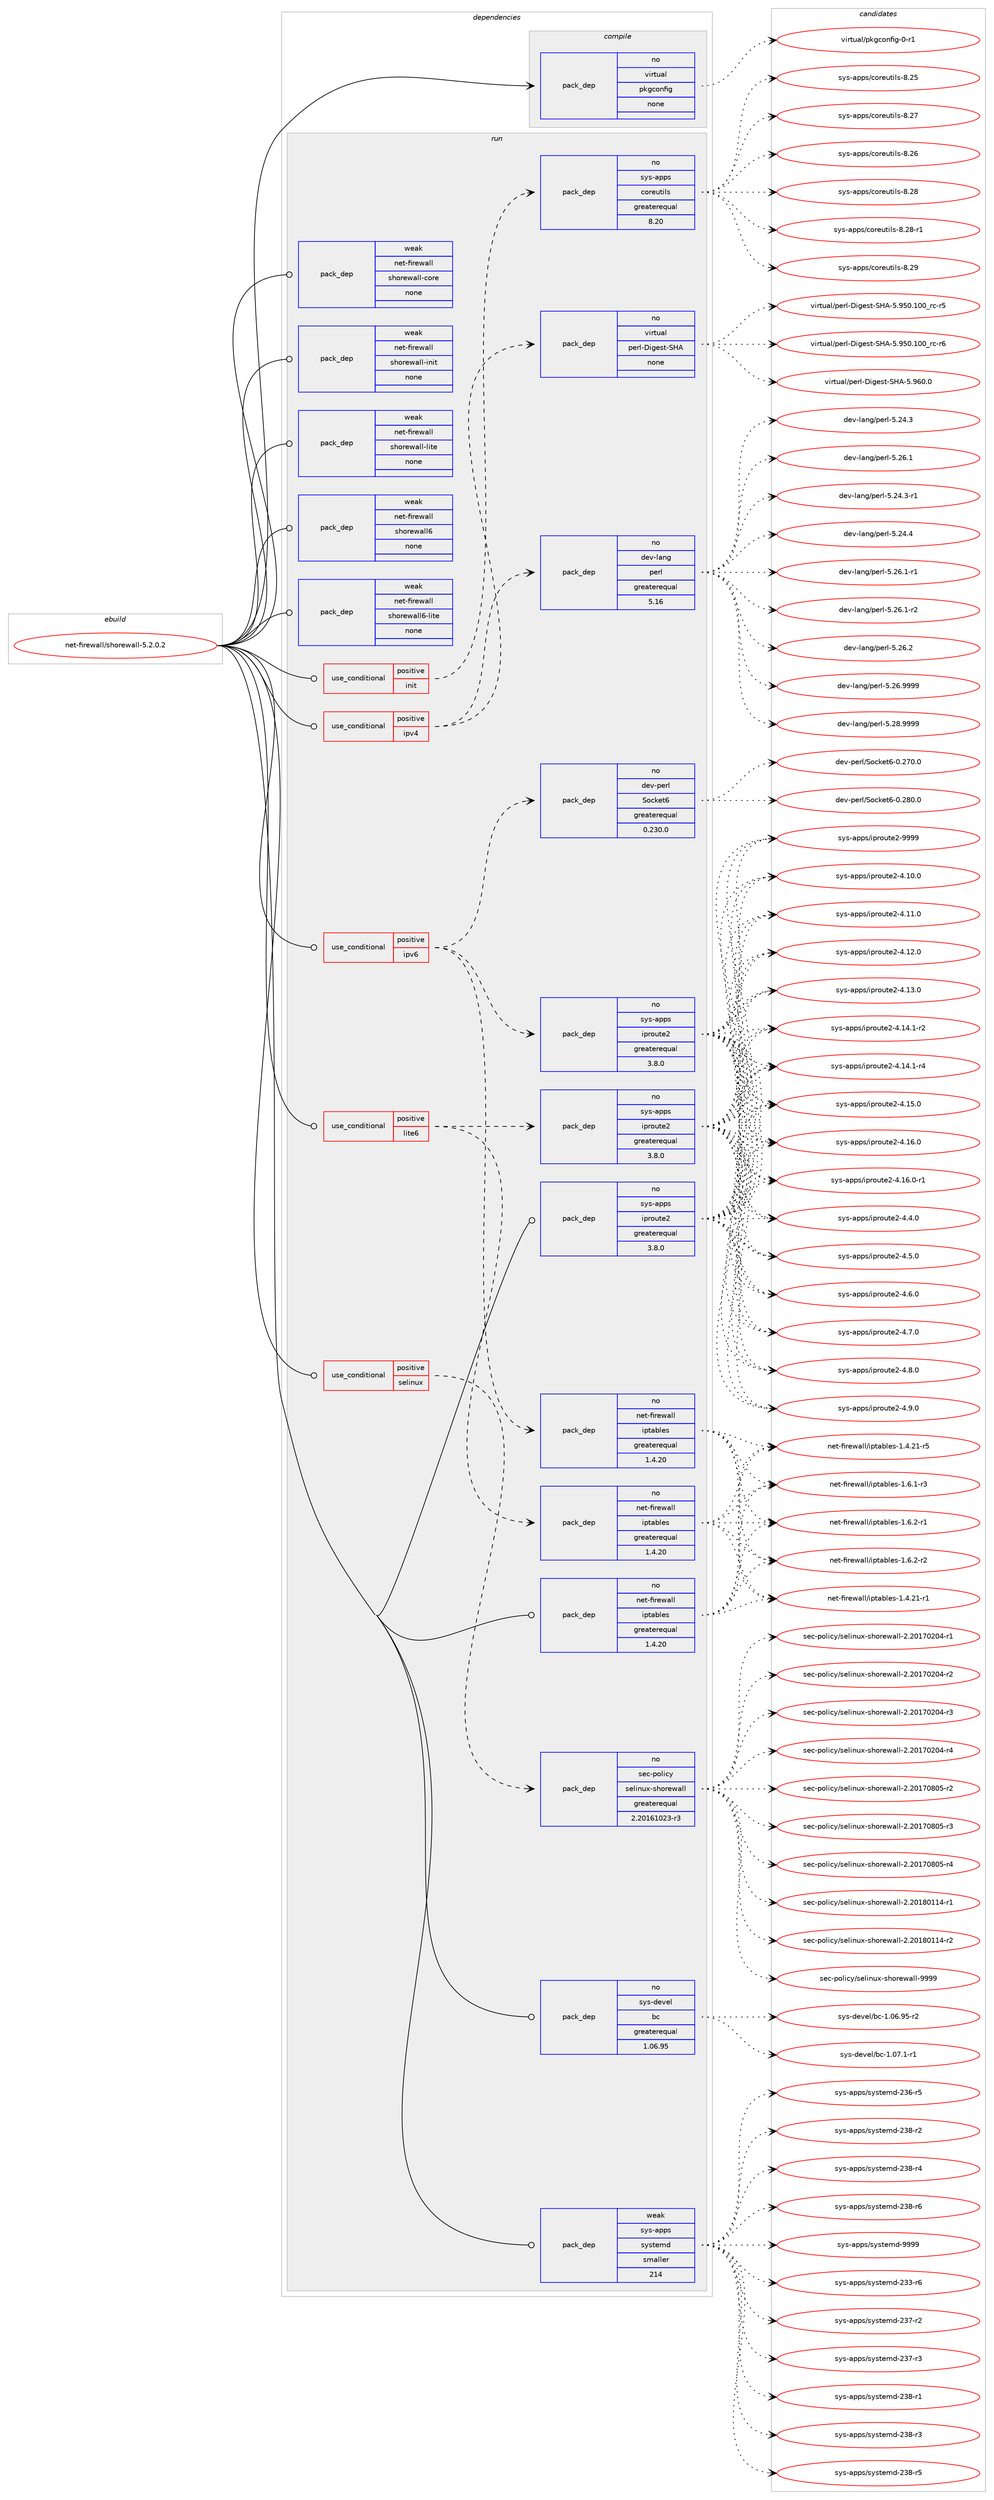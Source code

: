 digraph prolog {

# *************
# Graph options
# *************

newrank=true;
concentrate=true;
compound=true;
graph [rankdir=LR,fontname=Helvetica,fontsize=10,ranksep=1.5];#, ranksep=2.5, nodesep=0.2];
edge  [arrowhead=vee];
node  [fontname=Helvetica,fontsize=10];

# **********
# The ebuild
# **********

subgraph cluster_leftcol {
color=gray;
rank=same;
label=<<i>ebuild</i>>;
id [label="net-firewall/shorewall-5.2.0.2", color=red, width=4, href="../net-firewall/shorewall-5.2.0.2.svg"];
}

# ****************
# The dependencies
# ****************

subgraph cluster_midcol {
color=gray;
label=<<i>dependencies</i>>;
subgraph cluster_compile {
fillcolor="#eeeeee";
style=filled;
label=<<i>compile</i>>;
subgraph pack603 {
dependency990 [label=<<TABLE BORDER="0" CELLBORDER="1" CELLSPACING="0" CELLPADDING="4" WIDTH="220"><TR><TD ROWSPAN="6" CELLPADDING="30">pack_dep</TD></TR><TR><TD WIDTH="110">no</TD></TR><TR><TD>virtual</TD></TR><TR><TD>pkgconfig</TD></TR><TR><TD>none</TD></TR><TR><TD></TD></TR></TABLE>>, shape=none, color=blue];
}
id:e -> dependency990:w [weight=20,style="solid",arrowhead="vee"];
}
subgraph cluster_compileandrun {
fillcolor="#eeeeee";
style=filled;
label=<<i>compile and run</i>>;
}
subgraph cluster_run {
fillcolor="#eeeeee";
style=filled;
label=<<i>run</i>>;
subgraph cond377 {
dependency991 [label=<<TABLE BORDER="0" CELLBORDER="1" CELLSPACING="0" CELLPADDING="4"><TR><TD ROWSPAN="3" CELLPADDING="10">use_conditional</TD></TR><TR><TD>positive</TD></TR><TR><TD>init</TD></TR></TABLE>>, shape=none, color=red];
subgraph pack604 {
dependency992 [label=<<TABLE BORDER="0" CELLBORDER="1" CELLSPACING="0" CELLPADDING="4" WIDTH="220"><TR><TD ROWSPAN="6" CELLPADDING="30">pack_dep</TD></TR><TR><TD WIDTH="110">no</TD></TR><TR><TD>sys-apps</TD></TR><TR><TD>coreutils</TD></TR><TR><TD>greaterequal</TD></TR><TR><TD>8.20</TD></TR></TABLE>>, shape=none, color=blue];
}
dependency991:e -> dependency992:w [weight=20,style="dashed",arrowhead="vee"];
}
id:e -> dependency991:w [weight=20,style="solid",arrowhead="odot"];
subgraph cond378 {
dependency993 [label=<<TABLE BORDER="0" CELLBORDER="1" CELLSPACING="0" CELLPADDING="4"><TR><TD ROWSPAN="3" CELLPADDING="10">use_conditional</TD></TR><TR><TD>positive</TD></TR><TR><TD>ipv4</TD></TR></TABLE>>, shape=none, color=red];
subgraph pack605 {
dependency994 [label=<<TABLE BORDER="0" CELLBORDER="1" CELLSPACING="0" CELLPADDING="4" WIDTH="220"><TR><TD ROWSPAN="6" CELLPADDING="30">pack_dep</TD></TR><TR><TD WIDTH="110">no</TD></TR><TR><TD>dev-lang</TD></TR><TR><TD>perl</TD></TR><TR><TD>greaterequal</TD></TR><TR><TD>5.16</TD></TR></TABLE>>, shape=none, color=blue];
}
dependency993:e -> dependency994:w [weight=20,style="dashed",arrowhead="vee"];
subgraph pack606 {
dependency995 [label=<<TABLE BORDER="0" CELLBORDER="1" CELLSPACING="0" CELLPADDING="4" WIDTH="220"><TR><TD ROWSPAN="6" CELLPADDING="30">pack_dep</TD></TR><TR><TD WIDTH="110">no</TD></TR><TR><TD>virtual</TD></TR><TR><TD>perl-Digest-SHA</TD></TR><TR><TD>none</TD></TR><TR><TD></TD></TR></TABLE>>, shape=none, color=blue];
}
dependency993:e -> dependency995:w [weight=20,style="dashed",arrowhead="vee"];
}
id:e -> dependency993:w [weight=20,style="solid",arrowhead="odot"];
subgraph cond379 {
dependency996 [label=<<TABLE BORDER="0" CELLBORDER="1" CELLSPACING="0" CELLPADDING="4"><TR><TD ROWSPAN="3" CELLPADDING="10">use_conditional</TD></TR><TR><TD>positive</TD></TR><TR><TD>ipv6</TD></TR></TABLE>>, shape=none, color=red];
subgraph pack607 {
dependency997 [label=<<TABLE BORDER="0" CELLBORDER="1" CELLSPACING="0" CELLPADDING="4" WIDTH="220"><TR><TD ROWSPAN="6" CELLPADDING="30">pack_dep</TD></TR><TR><TD WIDTH="110">no</TD></TR><TR><TD>dev-perl</TD></TR><TR><TD>Socket6</TD></TR><TR><TD>greaterequal</TD></TR><TR><TD>0.230.0</TD></TR></TABLE>>, shape=none, color=blue];
}
dependency996:e -> dependency997:w [weight=20,style="dashed",arrowhead="vee"];
subgraph pack608 {
dependency998 [label=<<TABLE BORDER="0" CELLBORDER="1" CELLSPACING="0" CELLPADDING="4" WIDTH="220"><TR><TD ROWSPAN="6" CELLPADDING="30">pack_dep</TD></TR><TR><TD WIDTH="110">no</TD></TR><TR><TD>net-firewall</TD></TR><TR><TD>iptables</TD></TR><TR><TD>greaterequal</TD></TR><TR><TD>1.4.20</TD></TR></TABLE>>, shape=none, color=blue];
}
dependency996:e -> dependency998:w [weight=20,style="dashed",arrowhead="vee"];
subgraph pack609 {
dependency999 [label=<<TABLE BORDER="0" CELLBORDER="1" CELLSPACING="0" CELLPADDING="4" WIDTH="220"><TR><TD ROWSPAN="6" CELLPADDING="30">pack_dep</TD></TR><TR><TD WIDTH="110">no</TD></TR><TR><TD>sys-apps</TD></TR><TR><TD>iproute2</TD></TR><TR><TD>greaterequal</TD></TR><TR><TD>3.8.0</TD></TR></TABLE>>, shape=none, color=blue];
}
dependency996:e -> dependency999:w [weight=20,style="dashed",arrowhead="vee"];
}
id:e -> dependency996:w [weight=20,style="solid",arrowhead="odot"];
subgraph cond380 {
dependency1000 [label=<<TABLE BORDER="0" CELLBORDER="1" CELLSPACING="0" CELLPADDING="4"><TR><TD ROWSPAN="3" CELLPADDING="10">use_conditional</TD></TR><TR><TD>positive</TD></TR><TR><TD>lite6</TD></TR></TABLE>>, shape=none, color=red];
subgraph pack610 {
dependency1001 [label=<<TABLE BORDER="0" CELLBORDER="1" CELLSPACING="0" CELLPADDING="4" WIDTH="220"><TR><TD ROWSPAN="6" CELLPADDING="30">pack_dep</TD></TR><TR><TD WIDTH="110">no</TD></TR><TR><TD>net-firewall</TD></TR><TR><TD>iptables</TD></TR><TR><TD>greaterequal</TD></TR><TR><TD>1.4.20</TD></TR></TABLE>>, shape=none, color=blue];
}
dependency1000:e -> dependency1001:w [weight=20,style="dashed",arrowhead="vee"];
subgraph pack611 {
dependency1002 [label=<<TABLE BORDER="0" CELLBORDER="1" CELLSPACING="0" CELLPADDING="4" WIDTH="220"><TR><TD ROWSPAN="6" CELLPADDING="30">pack_dep</TD></TR><TR><TD WIDTH="110">no</TD></TR><TR><TD>sys-apps</TD></TR><TR><TD>iproute2</TD></TR><TR><TD>greaterequal</TD></TR><TR><TD>3.8.0</TD></TR></TABLE>>, shape=none, color=blue];
}
dependency1000:e -> dependency1002:w [weight=20,style="dashed",arrowhead="vee"];
}
id:e -> dependency1000:w [weight=20,style="solid",arrowhead="odot"];
subgraph cond381 {
dependency1003 [label=<<TABLE BORDER="0" CELLBORDER="1" CELLSPACING="0" CELLPADDING="4"><TR><TD ROWSPAN="3" CELLPADDING="10">use_conditional</TD></TR><TR><TD>positive</TD></TR><TR><TD>selinux</TD></TR></TABLE>>, shape=none, color=red];
subgraph pack612 {
dependency1004 [label=<<TABLE BORDER="0" CELLBORDER="1" CELLSPACING="0" CELLPADDING="4" WIDTH="220"><TR><TD ROWSPAN="6" CELLPADDING="30">pack_dep</TD></TR><TR><TD WIDTH="110">no</TD></TR><TR><TD>sec-policy</TD></TR><TR><TD>selinux-shorewall</TD></TR><TR><TD>greaterequal</TD></TR><TR><TD>2.20161023-r3</TD></TR></TABLE>>, shape=none, color=blue];
}
dependency1003:e -> dependency1004:w [weight=20,style="dashed",arrowhead="vee"];
}
id:e -> dependency1003:w [weight=20,style="solid",arrowhead="odot"];
subgraph pack613 {
dependency1005 [label=<<TABLE BORDER="0" CELLBORDER="1" CELLSPACING="0" CELLPADDING="4" WIDTH="220"><TR><TD ROWSPAN="6" CELLPADDING="30">pack_dep</TD></TR><TR><TD WIDTH="110">no</TD></TR><TR><TD>net-firewall</TD></TR><TR><TD>iptables</TD></TR><TR><TD>greaterequal</TD></TR><TR><TD>1.4.20</TD></TR></TABLE>>, shape=none, color=blue];
}
id:e -> dependency1005:w [weight=20,style="solid",arrowhead="odot"];
subgraph pack614 {
dependency1006 [label=<<TABLE BORDER="0" CELLBORDER="1" CELLSPACING="0" CELLPADDING="4" WIDTH="220"><TR><TD ROWSPAN="6" CELLPADDING="30">pack_dep</TD></TR><TR><TD WIDTH="110">no</TD></TR><TR><TD>sys-apps</TD></TR><TR><TD>iproute2</TD></TR><TR><TD>greaterequal</TD></TR><TR><TD>3.8.0</TD></TR></TABLE>>, shape=none, color=blue];
}
id:e -> dependency1006:w [weight=20,style="solid",arrowhead="odot"];
subgraph pack615 {
dependency1007 [label=<<TABLE BORDER="0" CELLBORDER="1" CELLSPACING="0" CELLPADDING="4" WIDTH="220"><TR><TD ROWSPAN="6" CELLPADDING="30">pack_dep</TD></TR><TR><TD WIDTH="110">no</TD></TR><TR><TD>sys-devel</TD></TR><TR><TD>bc</TD></TR><TR><TD>greaterequal</TD></TR><TR><TD>1.06.95</TD></TR></TABLE>>, shape=none, color=blue];
}
id:e -> dependency1007:w [weight=20,style="solid",arrowhead="odot"];
subgraph pack616 {
dependency1008 [label=<<TABLE BORDER="0" CELLBORDER="1" CELLSPACING="0" CELLPADDING="4" WIDTH="220"><TR><TD ROWSPAN="6" CELLPADDING="30">pack_dep</TD></TR><TR><TD WIDTH="110">weak</TD></TR><TR><TD>net-firewall</TD></TR><TR><TD>shorewall-core</TD></TR><TR><TD>none</TD></TR><TR><TD></TD></TR></TABLE>>, shape=none, color=blue];
}
id:e -> dependency1008:w [weight=20,style="solid",arrowhead="odot"];
subgraph pack617 {
dependency1009 [label=<<TABLE BORDER="0" CELLBORDER="1" CELLSPACING="0" CELLPADDING="4" WIDTH="220"><TR><TD ROWSPAN="6" CELLPADDING="30">pack_dep</TD></TR><TR><TD WIDTH="110">weak</TD></TR><TR><TD>net-firewall</TD></TR><TR><TD>shorewall-init</TD></TR><TR><TD>none</TD></TR><TR><TD></TD></TR></TABLE>>, shape=none, color=blue];
}
id:e -> dependency1009:w [weight=20,style="solid",arrowhead="odot"];
subgraph pack618 {
dependency1010 [label=<<TABLE BORDER="0" CELLBORDER="1" CELLSPACING="0" CELLPADDING="4" WIDTH="220"><TR><TD ROWSPAN="6" CELLPADDING="30">pack_dep</TD></TR><TR><TD WIDTH="110">weak</TD></TR><TR><TD>net-firewall</TD></TR><TR><TD>shorewall-lite</TD></TR><TR><TD>none</TD></TR><TR><TD></TD></TR></TABLE>>, shape=none, color=blue];
}
id:e -> dependency1010:w [weight=20,style="solid",arrowhead="odot"];
subgraph pack619 {
dependency1011 [label=<<TABLE BORDER="0" CELLBORDER="1" CELLSPACING="0" CELLPADDING="4" WIDTH="220"><TR><TD ROWSPAN="6" CELLPADDING="30">pack_dep</TD></TR><TR><TD WIDTH="110">weak</TD></TR><TR><TD>net-firewall</TD></TR><TR><TD>shorewall6</TD></TR><TR><TD>none</TD></TR><TR><TD></TD></TR></TABLE>>, shape=none, color=blue];
}
id:e -> dependency1011:w [weight=20,style="solid",arrowhead="odot"];
subgraph pack620 {
dependency1012 [label=<<TABLE BORDER="0" CELLBORDER="1" CELLSPACING="0" CELLPADDING="4" WIDTH="220"><TR><TD ROWSPAN="6" CELLPADDING="30">pack_dep</TD></TR><TR><TD WIDTH="110">weak</TD></TR><TR><TD>net-firewall</TD></TR><TR><TD>shorewall6-lite</TD></TR><TR><TD>none</TD></TR><TR><TD></TD></TR></TABLE>>, shape=none, color=blue];
}
id:e -> dependency1012:w [weight=20,style="solid",arrowhead="odot"];
subgraph pack621 {
dependency1013 [label=<<TABLE BORDER="0" CELLBORDER="1" CELLSPACING="0" CELLPADDING="4" WIDTH="220"><TR><TD ROWSPAN="6" CELLPADDING="30">pack_dep</TD></TR><TR><TD WIDTH="110">weak</TD></TR><TR><TD>sys-apps</TD></TR><TR><TD>systemd</TD></TR><TR><TD>smaller</TD></TR><TR><TD>214</TD></TR></TABLE>>, shape=none, color=blue];
}
id:e -> dependency1013:w [weight=20,style="solid",arrowhead="odot"];
}
}

# **************
# The candidates
# **************

subgraph cluster_choices {
rank=same;
color=gray;
label=<<i>candidates</i>>;

subgraph choice603 {
color=black;
nodesep=1;
choice11810511411611797108471121071039911111010210510345484511449 [label="virtual/pkgconfig-0-r1", color=red, width=4,href="../virtual/pkgconfig-0-r1.svg"];
dependency990:e -> choice11810511411611797108471121071039911111010210510345484511449:w [style=dotted,weight="100"];
}
subgraph choice604 {
color=black;
nodesep=1;
choice115121115459711211211547991111141011171161051081154556465053 [label="sys-apps/coreutils-8.25", color=red, width=4,href="../sys-apps/coreutils-8.25.svg"];
choice115121115459711211211547991111141011171161051081154556465055 [label="sys-apps/coreutils-8.27", color=red, width=4,href="../sys-apps/coreutils-8.27.svg"];
choice115121115459711211211547991111141011171161051081154556465054 [label="sys-apps/coreutils-8.26", color=red, width=4,href="../sys-apps/coreutils-8.26.svg"];
choice115121115459711211211547991111141011171161051081154556465056 [label="sys-apps/coreutils-8.28", color=red, width=4,href="../sys-apps/coreutils-8.28.svg"];
choice1151211154597112112115479911111410111711610510811545564650564511449 [label="sys-apps/coreutils-8.28-r1", color=red, width=4,href="../sys-apps/coreutils-8.28-r1.svg"];
choice115121115459711211211547991111141011171161051081154556465057 [label="sys-apps/coreutils-8.29", color=red, width=4,href="../sys-apps/coreutils-8.29.svg"];
dependency992:e -> choice115121115459711211211547991111141011171161051081154556465053:w [style=dotted,weight="100"];
dependency992:e -> choice115121115459711211211547991111141011171161051081154556465055:w [style=dotted,weight="100"];
dependency992:e -> choice115121115459711211211547991111141011171161051081154556465054:w [style=dotted,weight="100"];
dependency992:e -> choice115121115459711211211547991111141011171161051081154556465056:w [style=dotted,weight="100"];
dependency992:e -> choice1151211154597112112115479911111410111711610510811545564650564511449:w [style=dotted,weight="100"];
dependency992:e -> choice115121115459711211211547991111141011171161051081154556465057:w [style=dotted,weight="100"];
}
subgraph choice605 {
color=black;
nodesep=1;
choice10010111845108971101034711210111410845534650524651 [label="dev-lang/perl-5.24.3", color=red, width=4,href="../dev-lang/perl-5.24.3.svg"];
choice10010111845108971101034711210111410845534650544649 [label="dev-lang/perl-5.26.1", color=red, width=4,href="../dev-lang/perl-5.26.1.svg"];
choice100101118451089711010347112101114108455346505246514511449 [label="dev-lang/perl-5.24.3-r1", color=red, width=4,href="../dev-lang/perl-5.24.3-r1.svg"];
choice10010111845108971101034711210111410845534650524652 [label="dev-lang/perl-5.24.4", color=red, width=4,href="../dev-lang/perl-5.24.4.svg"];
choice100101118451089711010347112101114108455346505446494511449 [label="dev-lang/perl-5.26.1-r1", color=red, width=4,href="../dev-lang/perl-5.26.1-r1.svg"];
choice100101118451089711010347112101114108455346505446494511450 [label="dev-lang/perl-5.26.1-r2", color=red, width=4,href="../dev-lang/perl-5.26.1-r2.svg"];
choice10010111845108971101034711210111410845534650544650 [label="dev-lang/perl-5.26.2", color=red, width=4,href="../dev-lang/perl-5.26.2.svg"];
choice10010111845108971101034711210111410845534650544657575757 [label="dev-lang/perl-5.26.9999", color=red, width=4,href="../dev-lang/perl-5.26.9999.svg"];
choice10010111845108971101034711210111410845534650564657575757 [label="dev-lang/perl-5.28.9999", color=red, width=4,href="../dev-lang/perl-5.28.9999.svg"];
dependency994:e -> choice10010111845108971101034711210111410845534650524651:w [style=dotted,weight="100"];
dependency994:e -> choice10010111845108971101034711210111410845534650544649:w [style=dotted,weight="100"];
dependency994:e -> choice100101118451089711010347112101114108455346505246514511449:w [style=dotted,weight="100"];
dependency994:e -> choice10010111845108971101034711210111410845534650524652:w [style=dotted,weight="100"];
dependency994:e -> choice100101118451089711010347112101114108455346505446494511449:w [style=dotted,weight="100"];
dependency994:e -> choice100101118451089711010347112101114108455346505446494511450:w [style=dotted,weight="100"];
dependency994:e -> choice10010111845108971101034711210111410845534650544650:w [style=dotted,weight="100"];
dependency994:e -> choice10010111845108971101034711210111410845534650544657575757:w [style=dotted,weight="100"];
dependency994:e -> choice10010111845108971101034711210111410845534650564657575757:w [style=dotted,weight="100"];
}
subgraph choice606 {
color=black;
nodesep=1;
choice11810511411611797108471121011141084568105103101115116458372654553465753484649484895114994511453 [label="virtual/perl-Digest-SHA-5.950.100_rc-r5", color=red, width=4,href="../virtual/perl-Digest-SHA-5.950.100_rc-r5.svg"];
choice11810511411611797108471121011141084568105103101115116458372654553465753484649484895114994511454 [label="virtual/perl-Digest-SHA-5.950.100_rc-r6", color=red, width=4,href="../virtual/perl-Digest-SHA-5.950.100_rc-r6.svg"];
choice11810511411611797108471121011141084568105103101115116458372654553465754484648 [label="virtual/perl-Digest-SHA-5.960.0", color=red, width=4,href="../virtual/perl-Digest-SHA-5.960.0.svg"];
dependency995:e -> choice11810511411611797108471121011141084568105103101115116458372654553465753484649484895114994511453:w [style=dotted,weight="100"];
dependency995:e -> choice11810511411611797108471121011141084568105103101115116458372654553465753484649484895114994511454:w [style=dotted,weight="100"];
dependency995:e -> choice11810511411611797108471121011141084568105103101115116458372654553465754484648:w [style=dotted,weight="100"];
}
subgraph choice607 {
color=black;
nodesep=1;
choice10010111845112101114108478311199107101116544548465055484648 [label="dev-perl/Socket6-0.270.0", color=red, width=4,href="../dev-perl/Socket6-0.270.0.svg"];
choice10010111845112101114108478311199107101116544548465056484648 [label="dev-perl/Socket6-0.280.0", color=red, width=4,href="../dev-perl/Socket6-0.280.0.svg"];
dependency997:e -> choice10010111845112101114108478311199107101116544548465055484648:w [style=dotted,weight="100"];
dependency997:e -> choice10010111845112101114108478311199107101116544548465056484648:w [style=dotted,weight="100"];
}
subgraph choice608 {
color=black;
nodesep=1;
choice1101011164510210511410111997108108471051121169798108101115454946524650494511449 [label="net-firewall/iptables-1.4.21-r1", color=red, width=4,href="../net-firewall/iptables-1.4.21-r1.svg"];
choice1101011164510210511410111997108108471051121169798108101115454946524650494511453 [label="net-firewall/iptables-1.4.21-r5", color=red, width=4,href="../net-firewall/iptables-1.4.21-r5.svg"];
choice11010111645102105114101119971081084710511211697981081011154549465446494511451 [label="net-firewall/iptables-1.6.1-r3", color=red, width=4,href="../net-firewall/iptables-1.6.1-r3.svg"];
choice11010111645102105114101119971081084710511211697981081011154549465446504511449 [label="net-firewall/iptables-1.6.2-r1", color=red, width=4,href="../net-firewall/iptables-1.6.2-r1.svg"];
choice11010111645102105114101119971081084710511211697981081011154549465446504511450 [label="net-firewall/iptables-1.6.2-r2", color=red, width=4,href="../net-firewall/iptables-1.6.2-r2.svg"];
dependency998:e -> choice1101011164510210511410111997108108471051121169798108101115454946524650494511449:w [style=dotted,weight="100"];
dependency998:e -> choice1101011164510210511410111997108108471051121169798108101115454946524650494511453:w [style=dotted,weight="100"];
dependency998:e -> choice11010111645102105114101119971081084710511211697981081011154549465446494511451:w [style=dotted,weight="100"];
dependency998:e -> choice11010111645102105114101119971081084710511211697981081011154549465446504511449:w [style=dotted,weight="100"];
dependency998:e -> choice11010111645102105114101119971081084710511211697981081011154549465446504511450:w [style=dotted,weight="100"];
}
subgraph choice609 {
color=black;
nodesep=1;
choice1151211154597112112115471051121141111171161015045524649484648 [label="sys-apps/iproute2-4.10.0", color=red, width=4,href="../sys-apps/iproute2-4.10.0.svg"];
choice1151211154597112112115471051121141111171161015045524649494648 [label="sys-apps/iproute2-4.11.0", color=red, width=4,href="../sys-apps/iproute2-4.11.0.svg"];
choice1151211154597112112115471051121141111171161015045524649504648 [label="sys-apps/iproute2-4.12.0", color=red, width=4,href="../sys-apps/iproute2-4.12.0.svg"];
choice1151211154597112112115471051121141111171161015045524649514648 [label="sys-apps/iproute2-4.13.0", color=red, width=4,href="../sys-apps/iproute2-4.13.0.svg"];
choice11512111545971121121154710511211411111711610150455246495246494511450 [label="sys-apps/iproute2-4.14.1-r2", color=red, width=4,href="../sys-apps/iproute2-4.14.1-r2.svg"];
choice11512111545971121121154710511211411111711610150455246495246494511452 [label="sys-apps/iproute2-4.14.1-r4", color=red, width=4,href="../sys-apps/iproute2-4.14.1-r4.svg"];
choice1151211154597112112115471051121141111171161015045524649534648 [label="sys-apps/iproute2-4.15.0", color=red, width=4,href="../sys-apps/iproute2-4.15.0.svg"];
choice1151211154597112112115471051121141111171161015045524649544648 [label="sys-apps/iproute2-4.16.0", color=red, width=4,href="../sys-apps/iproute2-4.16.0.svg"];
choice11512111545971121121154710511211411111711610150455246495446484511449 [label="sys-apps/iproute2-4.16.0-r1", color=red, width=4,href="../sys-apps/iproute2-4.16.0-r1.svg"];
choice11512111545971121121154710511211411111711610150455246524648 [label="sys-apps/iproute2-4.4.0", color=red, width=4,href="../sys-apps/iproute2-4.4.0.svg"];
choice11512111545971121121154710511211411111711610150455246534648 [label="sys-apps/iproute2-4.5.0", color=red, width=4,href="../sys-apps/iproute2-4.5.0.svg"];
choice11512111545971121121154710511211411111711610150455246544648 [label="sys-apps/iproute2-4.6.0", color=red, width=4,href="../sys-apps/iproute2-4.6.0.svg"];
choice11512111545971121121154710511211411111711610150455246554648 [label="sys-apps/iproute2-4.7.0", color=red, width=4,href="../sys-apps/iproute2-4.7.0.svg"];
choice11512111545971121121154710511211411111711610150455246564648 [label="sys-apps/iproute2-4.8.0", color=red, width=4,href="../sys-apps/iproute2-4.8.0.svg"];
choice11512111545971121121154710511211411111711610150455246574648 [label="sys-apps/iproute2-4.9.0", color=red, width=4,href="../sys-apps/iproute2-4.9.0.svg"];
choice115121115459711211211547105112114111117116101504557575757 [label="sys-apps/iproute2-9999", color=red, width=4,href="../sys-apps/iproute2-9999.svg"];
dependency999:e -> choice1151211154597112112115471051121141111171161015045524649484648:w [style=dotted,weight="100"];
dependency999:e -> choice1151211154597112112115471051121141111171161015045524649494648:w [style=dotted,weight="100"];
dependency999:e -> choice1151211154597112112115471051121141111171161015045524649504648:w [style=dotted,weight="100"];
dependency999:e -> choice1151211154597112112115471051121141111171161015045524649514648:w [style=dotted,weight="100"];
dependency999:e -> choice11512111545971121121154710511211411111711610150455246495246494511450:w [style=dotted,weight="100"];
dependency999:e -> choice11512111545971121121154710511211411111711610150455246495246494511452:w [style=dotted,weight="100"];
dependency999:e -> choice1151211154597112112115471051121141111171161015045524649534648:w [style=dotted,weight="100"];
dependency999:e -> choice1151211154597112112115471051121141111171161015045524649544648:w [style=dotted,weight="100"];
dependency999:e -> choice11512111545971121121154710511211411111711610150455246495446484511449:w [style=dotted,weight="100"];
dependency999:e -> choice11512111545971121121154710511211411111711610150455246524648:w [style=dotted,weight="100"];
dependency999:e -> choice11512111545971121121154710511211411111711610150455246534648:w [style=dotted,weight="100"];
dependency999:e -> choice11512111545971121121154710511211411111711610150455246544648:w [style=dotted,weight="100"];
dependency999:e -> choice11512111545971121121154710511211411111711610150455246554648:w [style=dotted,weight="100"];
dependency999:e -> choice11512111545971121121154710511211411111711610150455246564648:w [style=dotted,weight="100"];
dependency999:e -> choice11512111545971121121154710511211411111711610150455246574648:w [style=dotted,weight="100"];
dependency999:e -> choice115121115459711211211547105112114111117116101504557575757:w [style=dotted,weight="100"];
}
subgraph choice610 {
color=black;
nodesep=1;
choice1101011164510210511410111997108108471051121169798108101115454946524650494511449 [label="net-firewall/iptables-1.4.21-r1", color=red, width=4,href="../net-firewall/iptables-1.4.21-r1.svg"];
choice1101011164510210511410111997108108471051121169798108101115454946524650494511453 [label="net-firewall/iptables-1.4.21-r5", color=red, width=4,href="../net-firewall/iptables-1.4.21-r5.svg"];
choice11010111645102105114101119971081084710511211697981081011154549465446494511451 [label="net-firewall/iptables-1.6.1-r3", color=red, width=4,href="../net-firewall/iptables-1.6.1-r3.svg"];
choice11010111645102105114101119971081084710511211697981081011154549465446504511449 [label="net-firewall/iptables-1.6.2-r1", color=red, width=4,href="../net-firewall/iptables-1.6.2-r1.svg"];
choice11010111645102105114101119971081084710511211697981081011154549465446504511450 [label="net-firewall/iptables-1.6.2-r2", color=red, width=4,href="../net-firewall/iptables-1.6.2-r2.svg"];
dependency1001:e -> choice1101011164510210511410111997108108471051121169798108101115454946524650494511449:w [style=dotted,weight="100"];
dependency1001:e -> choice1101011164510210511410111997108108471051121169798108101115454946524650494511453:w [style=dotted,weight="100"];
dependency1001:e -> choice11010111645102105114101119971081084710511211697981081011154549465446494511451:w [style=dotted,weight="100"];
dependency1001:e -> choice11010111645102105114101119971081084710511211697981081011154549465446504511449:w [style=dotted,weight="100"];
dependency1001:e -> choice11010111645102105114101119971081084710511211697981081011154549465446504511450:w [style=dotted,weight="100"];
}
subgraph choice611 {
color=black;
nodesep=1;
choice1151211154597112112115471051121141111171161015045524649484648 [label="sys-apps/iproute2-4.10.0", color=red, width=4,href="../sys-apps/iproute2-4.10.0.svg"];
choice1151211154597112112115471051121141111171161015045524649494648 [label="sys-apps/iproute2-4.11.0", color=red, width=4,href="../sys-apps/iproute2-4.11.0.svg"];
choice1151211154597112112115471051121141111171161015045524649504648 [label="sys-apps/iproute2-4.12.0", color=red, width=4,href="../sys-apps/iproute2-4.12.0.svg"];
choice1151211154597112112115471051121141111171161015045524649514648 [label="sys-apps/iproute2-4.13.0", color=red, width=4,href="../sys-apps/iproute2-4.13.0.svg"];
choice11512111545971121121154710511211411111711610150455246495246494511450 [label="sys-apps/iproute2-4.14.1-r2", color=red, width=4,href="../sys-apps/iproute2-4.14.1-r2.svg"];
choice11512111545971121121154710511211411111711610150455246495246494511452 [label="sys-apps/iproute2-4.14.1-r4", color=red, width=4,href="../sys-apps/iproute2-4.14.1-r4.svg"];
choice1151211154597112112115471051121141111171161015045524649534648 [label="sys-apps/iproute2-4.15.0", color=red, width=4,href="../sys-apps/iproute2-4.15.0.svg"];
choice1151211154597112112115471051121141111171161015045524649544648 [label="sys-apps/iproute2-4.16.0", color=red, width=4,href="../sys-apps/iproute2-4.16.0.svg"];
choice11512111545971121121154710511211411111711610150455246495446484511449 [label="sys-apps/iproute2-4.16.0-r1", color=red, width=4,href="../sys-apps/iproute2-4.16.0-r1.svg"];
choice11512111545971121121154710511211411111711610150455246524648 [label="sys-apps/iproute2-4.4.0", color=red, width=4,href="../sys-apps/iproute2-4.4.0.svg"];
choice11512111545971121121154710511211411111711610150455246534648 [label="sys-apps/iproute2-4.5.0", color=red, width=4,href="../sys-apps/iproute2-4.5.0.svg"];
choice11512111545971121121154710511211411111711610150455246544648 [label="sys-apps/iproute2-4.6.0", color=red, width=4,href="../sys-apps/iproute2-4.6.0.svg"];
choice11512111545971121121154710511211411111711610150455246554648 [label="sys-apps/iproute2-4.7.0", color=red, width=4,href="../sys-apps/iproute2-4.7.0.svg"];
choice11512111545971121121154710511211411111711610150455246564648 [label="sys-apps/iproute2-4.8.0", color=red, width=4,href="../sys-apps/iproute2-4.8.0.svg"];
choice11512111545971121121154710511211411111711610150455246574648 [label="sys-apps/iproute2-4.9.0", color=red, width=4,href="../sys-apps/iproute2-4.9.0.svg"];
choice115121115459711211211547105112114111117116101504557575757 [label="sys-apps/iproute2-9999", color=red, width=4,href="../sys-apps/iproute2-9999.svg"];
dependency1002:e -> choice1151211154597112112115471051121141111171161015045524649484648:w [style=dotted,weight="100"];
dependency1002:e -> choice1151211154597112112115471051121141111171161015045524649494648:w [style=dotted,weight="100"];
dependency1002:e -> choice1151211154597112112115471051121141111171161015045524649504648:w [style=dotted,weight="100"];
dependency1002:e -> choice1151211154597112112115471051121141111171161015045524649514648:w [style=dotted,weight="100"];
dependency1002:e -> choice11512111545971121121154710511211411111711610150455246495246494511450:w [style=dotted,weight="100"];
dependency1002:e -> choice11512111545971121121154710511211411111711610150455246495246494511452:w [style=dotted,weight="100"];
dependency1002:e -> choice1151211154597112112115471051121141111171161015045524649534648:w [style=dotted,weight="100"];
dependency1002:e -> choice1151211154597112112115471051121141111171161015045524649544648:w [style=dotted,weight="100"];
dependency1002:e -> choice11512111545971121121154710511211411111711610150455246495446484511449:w [style=dotted,weight="100"];
dependency1002:e -> choice11512111545971121121154710511211411111711610150455246524648:w [style=dotted,weight="100"];
dependency1002:e -> choice11512111545971121121154710511211411111711610150455246534648:w [style=dotted,weight="100"];
dependency1002:e -> choice11512111545971121121154710511211411111711610150455246544648:w [style=dotted,weight="100"];
dependency1002:e -> choice11512111545971121121154710511211411111711610150455246554648:w [style=dotted,weight="100"];
dependency1002:e -> choice11512111545971121121154710511211411111711610150455246564648:w [style=dotted,weight="100"];
dependency1002:e -> choice11512111545971121121154710511211411111711610150455246574648:w [style=dotted,weight="100"];
dependency1002:e -> choice115121115459711211211547105112114111117116101504557575757:w [style=dotted,weight="100"];
}
subgraph choice612 {
color=black;
nodesep=1;
choice11510199451121111081059912147115101108105110117120451151041111141011199710810845504650484955485048524511449 [label="sec-policy/selinux-shorewall-2.20170204-r1", color=red, width=4,href="../sec-policy/selinux-shorewall-2.20170204-r1.svg"];
choice11510199451121111081059912147115101108105110117120451151041111141011199710810845504650484955485048524511450 [label="sec-policy/selinux-shorewall-2.20170204-r2", color=red, width=4,href="../sec-policy/selinux-shorewall-2.20170204-r2.svg"];
choice11510199451121111081059912147115101108105110117120451151041111141011199710810845504650484955485048524511451 [label="sec-policy/selinux-shorewall-2.20170204-r3", color=red, width=4,href="../sec-policy/selinux-shorewall-2.20170204-r3.svg"];
choice11510199451121111081059912147115101108105110117120451151041111141011199710810845504650484955485048524511452 [label="sec-policy/selinux-shorewall-2.20170204-r4", color=red, width=4,href="../sec-policy/selinux-shorewall-2.20170204-r4.svg"];
choice11510199451121111081059912147115101108105110117120451151041111141011199710810845504650484955485648534511450 [label="sec-policy/selinux-shorewall-2.20170805-r2", color=red, width=4,href="../sec-policy/selinux-shorewall-2.20170805-r2.svg"];
choice11510199451121111081059912147115101108105110117120451151041111141011199710810845504650484955485648534511451 [label="sec-policy/selinux-shorewall-2.20170805-r3", color=red, width=4,href="../sec-policy/selinux-shorewall-2.20170805-r3.svg"];
choice11510199451121111081059912147115101108105110117120451151041111141011199710810845504650484955485648534511452 [label="sec-policy/selinux-shorewall-2.20170805-r4", color=red, width=4,href="../sec-policy/selinux-shorewall-2.20170805-r4.svg"];
choice11510199451121111081059912147115101108105110117120451151041111141011199710810845504650484956484949524511449 [label="sec-policy/selinux-shorewall-2.20180114-r1", color=red, width=4,href="../sec-policy/selinux-shorewall-2.20180114-r1.svg"];
choice11510199451121111081059912147115101108105110117120451151041111141011199710810845504650484956484949524511450 [label="sec-policy/selinux-shorewall-2.20180114-r2", color=red, width=4,href="../sec-policy/selinux-shorewall-2.20180114-r2.svg"];
choice1151019945112111108105991214711510110810511011712045115104111114101119971081084557575757 [label="sec-policy/selinux-shorewall-9999", color=red, width=4,href="../sec-policy/selinux-shorewall-9999.svg"];
dependency1004:e -> choice11510199451121111081059912147115101108105110117120451151041111141011199710810845504650484955485048524511449:w [style=dotted,weight="100"];
dependency1004:e -> choice11510199451121111081059912147115101108105110117120451151041111141011199710810845504650484955485048524511450:w [style=dotted,weight="100"];
dependency1004:e -> choice11510199451121111081059912147115101108105110117120451151041111141011199710810845504650484955485048524511451:w [style=dotted,weight="100"];
dependency1004:e -> choice11510199451121111081059912147115101108105110117120451151041111141011199710810845504650484955485048524511452:w [style=dotted,weight="100"];
dependency1004:e -> choice11510199451121111081059912147115101108105110117120451151041111141011199710810845504650484955485648534511450:w [style=dotted,weight="100"];
dependency1004:e -> choice11510199451121111081059912147115101108105110117120451151041111141011199710810845504650484955485648534511451:w [style=dotted,weight="100"];
dependency1004:e -> choice11510199451121111081059912147115101108105110117120451151041111141011199710810845504650484955485648534511452:w [style=dotted,weight="100"];
dependency1004:e -> choice11510199451121111081059912147115101108105110117120451151041111141011199710810845504650484956484949524511449:w [style=dotted,weight="100"];
dependency1004:e -> choice11510199451121111081059912147115101108105110117120451151041111141011199710810845504650484956484949524511450:w [style=dotted,weight="100"];
dependency1004:e -> choice1151019945112111108105991214711510110810511011712045115104111114101119971081084557575757:w [style=dotted,weight="100"];
}
subgraph choice613 {
color=black;
nodesep=1;
choice1101011164510210511410111997108108471051121169798108101115454946524650494511449 [label="net-firewall/iptables-1.4.21-r1", color=red, width=4,href="../net-firewall/iptables-1.4.21-r1.svg"];
choice1101011164510210511410111997108108471051121169798108101115454946524650494511453 [label="net-firewall/iptables-1.4.21-r5", color=red, width=4,href="../net-firewall/iptables-1.4.21-r5.svg"];
choice11010111645102105114101119971081084710511211697981081011154549465446494511451 [label="net-firewall/iptables-1.6.1-r3", color=red, width=4,href="../net-firewall/iptables-1.6.1-r3.svg"];
choice11010111645102105114101119971081084710511211697981081011154549465446504511449 [label="net-firewall/iptables-1.6.2-r1", color=red, width=4,href="../net-firewall/iptables-1.6.2-r1.svg"];
choice11010111645102105114101119971081084710511211697981081011154549465446504511450 [label="net-firewall/iptables-1.6.2-r2", color=red, width=4,href="../net-firewall/iptables-1.6.2-r2.svg"];
dependency1005:e -> choice1101011164510210511410111997108108471051121169798108101115454946524650494511449:w [style=dotted,weight="100"];
dependency1005:e -> choice1101011164510210511410111997108108471051121169798108101115454946524650494511453:w [style=dotted,weight="100"];
dependency1005:e -> choice11010111645102105114101119971081084710511211697981081011154549465446494511451:w [style=dotted,weight="100"];
dependency1005:e -> choice11010111645102105114101119971081084710511211697981081011154549465446504511449:w [style=dotted,weight="100"];
dependency1005:e -> choice11010111645102105114101119971081084710511211697981081011154549465446504511450:w [style=dotted,weight="100"];
}
subgraph choice614 {
color=black;
nodesep=1;
choice1151211154597112112115471051121141111171161015045524649484648 [label="sys-apps/iproute2-4.10.0", color=red, width=4,href="../sys-apps/iproute2-4.10.0.svg"];
choice1151211154597112112115471051121141111171161015045524649494648 [label="sys-apps/iproute2-4.11.0", color=red, width=4,href="../sys-apps/iproute2-4.11.0.svg"];
choice1151211154597112112115471051121141111171161015045524649504648 [label="sys-apps/iproute2-4.12.0", color=red, width=4,href="../sys-apps/iproute2-4.12.0.svg"];
choice1151211154597112112115471051121141111171161015045524649514648 [label="sys-apps/iproute2-4.13.0", color=red, width=4,href="../sys-apps/iproute2-4.13.0.svg"];
choice11512111545971121121154710511211411111711610150455246495246494511450 [label="sys-apps/iproute2-4.14.1-r2", color=red, width=4,href="../sys-apps/iproute2-4.14.1-r2.svg"];
choice11512111545971121121154710511211411111711610150455246495246494511452 [label="sys-apps/iproute2-4.14.1-r4", color=red, width=4,href="../sys-apps/iproute2-4.14.1-r4.svg"];
choice1151211154597112112115471051121141111171161015045524649534648 [label="sys-apps/iproute2-4.15.0", color=red, width=4,href="../sys-apps/iproute2-4.15.0.svg"];
choice1151211154597112112115471051121141111171161015045524649544648 [label="sys-apps/iproute2-4.16.0", color=red, width=4,href="../sys-apps/iproute2-4.16.0.svg"];
choice11512111545971121121154710511211411111711610150455246495446484511449 [label="sys-apps/iproute2-4.16.0-r1", color=red, width=4,href="../sys-apps/iproute2-4.16.0-r1.svg"];
choice11512111545971121121154710511211411111711610150455246524648 [label="sys-apps/iproute2-4.4.0", color=red, width=4,href="../sys-apps/iproute2-4.4.0.svg"];
choice11512111545971121121154710511211411111711610150455246534648 [label="sys-apps/iproute2-4.5.0", color=red, width=4,href="../sys-apps/iproute2-4.5.0.svg"];
choice11512111545971121121154710511211411111711610150455246544648 [label="sys-apps/iproute2-4.6.0", color=red, width=4,href="../sys-apps/iproute2-4.6.0.svg"];
choice11512111545971121121154710511211411111711610150455246554648 [label="sys-apps/iproute2-4.7.0", color=red, width=4,href="../sys-apps/iproute2-4.7.0.svg"];
choice11512111545971121121154710511211411111711610150455246564648 [label="sys-apps/iproute2-4.8.0", color=red, width=4,href="../sys-apps/iproute2-4.8.0.svg"];
choice11512111545971121121154710511211411111711610150455246574648 [label="sys-apps/iproute2-4.9.0", color=red, width=4,href="../sys-apps/iproute2-4.9.0.svg"];
choice115121115459711211211547105112114111117116101504557575757 [label="sys-apps/iproute2-9999", color=red, width=4,href="../sys-apps/iproute2-9999.svg"];
dependency1006:e -> choice1151211154597112112115471051121141111171161015045524649484648:w [style=dotted,weight="100"];
dependency1006:e -> choice1151211154597112112115471051121141111171161015045524649494648:w [style=dotted,weight="100"];
dependency1006:e -> choice1151211154597112112115471051121141111171161015045524649504648:w [style=dotted,weight="100"];
dependency1006:e -> choice1151211154597112112115471051121141111171161015045524649514648:w [style=dotted,weight="100"];
dependency1006:e -> choice11512111545971121121154710511211411111711610150455246495246494511450:w [style=dotted,weight="100"];
dependency1006:e -> choice11512111545971121121154710511211411111711610150455246495246494511452:w [style=dotted,weight="100"];
dependency1006:e -> choice1151211154597112112115471051121141111171161015045524649534648:w [style=dotted,weight="100"];
dependency1006:e -> choice1151211154597112112115471051121141111171161015045524649544648:w [style=dotted,weight="100"];
dependency1006:e -> choice11512111545971121121154710511211411111711610150455246495446484511449:w [style=dotted,weight="100"];
dependency1006:e -> choice11512111545971121121154710511211411111711610150455246524648:w [style=dotted,weight="100"];
dependency1006:e -> choice11512111545971121121154710511211411111711610150455246534648:w [style=dotted,weight="100"];
dependency1006:e -> choice11512111545971121121154710511211411111711610150455246544648:w [style=dotted,weight="100"];
dependency1006:e -> choice11512111545971121121154710511211411111711610150455246554648:w [style=dotted,weight="100"];
dependency1006:e -> choice11512111545971121121154710511211411111711610150455246564648:w [style=dotted,weight="100"];
dependency1006:e -> choice11512111545971121121154710511211411111711610150455246574648:w [style=dotted,weight="100"];
dependency1006:e -> choice115121115459711211211547105112114111117116101504557575757:w [style=dotted,weight="100"];
}
subgraph choice615 {
color=black;
nodesep=1;
choice1151211154510010111810110847989945494648544657534511450 [label="sys-devel/bc-1.06.95-r2", color=red, width=4,href="../sys-devel/bc-1.06.95-r2.svg"];
choice11512111545100101118101108479899454946485546494511449 [label="sys-devel/bc-1.07.1-r1", color=red, width=4,href="../sys-devel/bc-1.07.1-r1.svg"];
dependency1007:e -> choice1151211154510010111810110847989945494648544657534511450:w [style=dotted,weight="100"];
dependency1007:e -> choice11512111545100101118101108479899454946485546494511449:w [style=dotted,weight="100"];
}
subgraph choice616 {
color=black;
nodesep=1;
}
subgraph choice617 {
color=black;
nodesep=1;
}
subgraph choice618 {
color=black;
nodesep=1;
}
subgraph choice619 {
color=black;
nodesep=1;
}
subgraph choice620 {
color=black;
nodesep=1;
}
subgraph choice621 {
color=black;
nodesep=1;
choice115121115459711211211547115121115116101109100455051514511454 [label="sys-apps/systemd-233-r6", color=red, width=4,href="../sys-apps/systemd-233-r6.svg"];
choice115121115459711211211547115121115116101109100455051554511450 [label="sys-apps/systemd-237-r2", color=red, width=4,href="../sys-apps/systemd-237-r2.svg"];
choice115121115459711211211547115121115116101109100455051554511451 [label="sys-apps/systemd-237-r3", color=red, width=4,href="../sys-apps/systemd-237-r3.svg"];
choice115121115459711211211547115121115116101109100455051564511449 [label="sys-apps/systemd-238-r1", color=red, width=4,href="../sys-apps/systemd-238-r1.svg"];
choice115121115459711211211547115121115116101109100455051564511451 [label="sys-apps/systemd-238-r3", color=red, width=4,href="../sys-apps/systemd-238-r3.svg"];
choice115121115459711211211547115121115116101109100455051564511453 [label="sys-apps/systemd-238-r5", color=red, width=4,href="../sys-apps/systemd-238-r5.svg"];
choice115121115459711211211547115121115116101109100455051544511453 [label="sys-apps/systemd-236-r5", color=red, width=4,href="../sys-apps/systemd-236-r5.svg"];
choice115121115459711211211547115121115116101109100455051564511450 [label="sys-apps/systemd-238-r2", color=red, width=4,href="../sys-apps/systemd-238-r2.svg"];
choice115121115459711211211547115121115116101109100455051564511452 [label="sys-apps/systemd-238-r4", color=red, width=4,href="../sys-apps/systemd-238-r4.svg"];
choice115121115459711211211547115121115116101109100455051564511454 [label="sys-apps/systemd-238-r6", color=red, width=4,href="../sys-apps/systemd-238-r6.svg"];
choice1151211154597112112115471151211151161011091004557575757 [label="sys-apps/systemd-9999", color=red, width=4,href="../sys-apps/systemd-9999.svg"];
dependency1013:e -> choice115121115459711211211547115121115116101109100455051514511454:w [style=dotted,weight="100"];
dependency1013:e -> choice115121115459711211211547115121115116101109100455051554511450:w [style=dotted,weight="100"];
dependency1013:e -> choice115121115459711211211547115121115116101109100455051554511451:w [style=dotted,weight="100"];
dependency1013:e -> choice115121115459711211211547115121115116101109100455051564511449:w [style=dotted,weight="100"];
dependency1013:e -> choice115121115459711211211547115121115116101109100455051564511451:w [style=dotted,weight="100"];
dependency1013:e -> choice115121115459711211211547115121115116101109100455051564511453:w [style=dotted,weight="100"];
dependency1013:e -> choice115121115459711211211547115121115116101109100455051544511453:w [style=dotted,weight="100"];
dependency1013:e -> choice115121115459711211211547115121115116101109100455051564511450:w [style=dotted,weight="100"];
dependency1013:e -> choice115121115459711211211547115121115116101109100455051564511452:w [style=dotted,weight="100"];
dependency1013:e -> choice115121115459711211211547115121115116101109100455051564511454:w [style=dotted,weight="100"];
dependency1013:e -> choice1151211154597112112115471151211151161011091004557575757:w [style=dotted,weight="100"];
}
}

}
